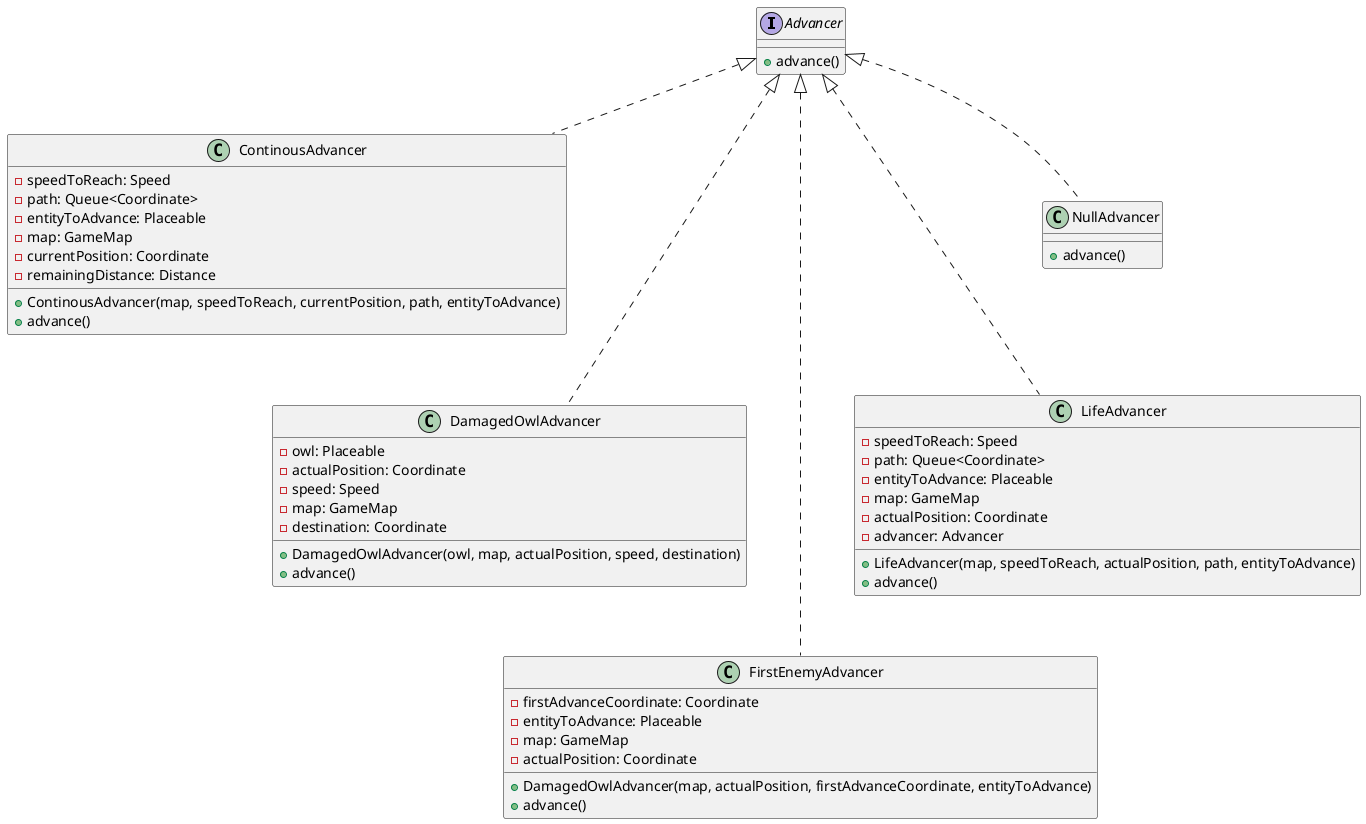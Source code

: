 @startuml
'https://plantuml.com/class-diagram

interface Advancer{

    +advance()
}

class ContinousAdvancer{

    -speedToReach: Speed
    -path: Queue<Coordinate>
    -entityToAdvance: Placeable
    -map: GameMap
    -currentPosition: Coordinate
    -remainingDistance: Distance

    +ContinousAdvancer(map, speedToReach, currentPosition, path, entityToAdvance)
    +advance()

}

class DamagedOwlAdvancer{

    -owl: Placeable
    -actualPosition: Coordinate
    -speed: Speed
    -map: GameMap
    -destination: Coordinate

    +DamagedOwlAdvancer(owl, map, actualPosition, speed, destination)
    +advance()

}

class FirstEnemyAdvancer{

    -firstAdvanceCoordinate: Coordinate
    -entityToAdvance: Placeable
    -map: GameMap
    -actualPosition: Coordinate

    +DamagedOwlAdvancer(map, actualPosition, firstAdvanceCoordinate, entityToAdvance)
    +advance()

}

class LifeAdvancer{

    -speedToReach: Speed
    -path: Queue<Coordinate>
    -entityToAdvance: Placeable
    -map: GameMap
    -actualPosition: Coordinate
    -advancer: Advancer

    +LifeAdvancer(map, speedToReach, actualPosition, path, entityToAdvance)
    +advance()

}

class NullAdvancer{

    +advance()
}

Advancer <|.. ContinousAdvancer
Advancer <|... DamagedOwlAdvancer
Advancer <|.... FirstEnemyAdvancer
Advancer <|... LifeAdvancer
Advancer <|.. NullAdvancer



@enduml